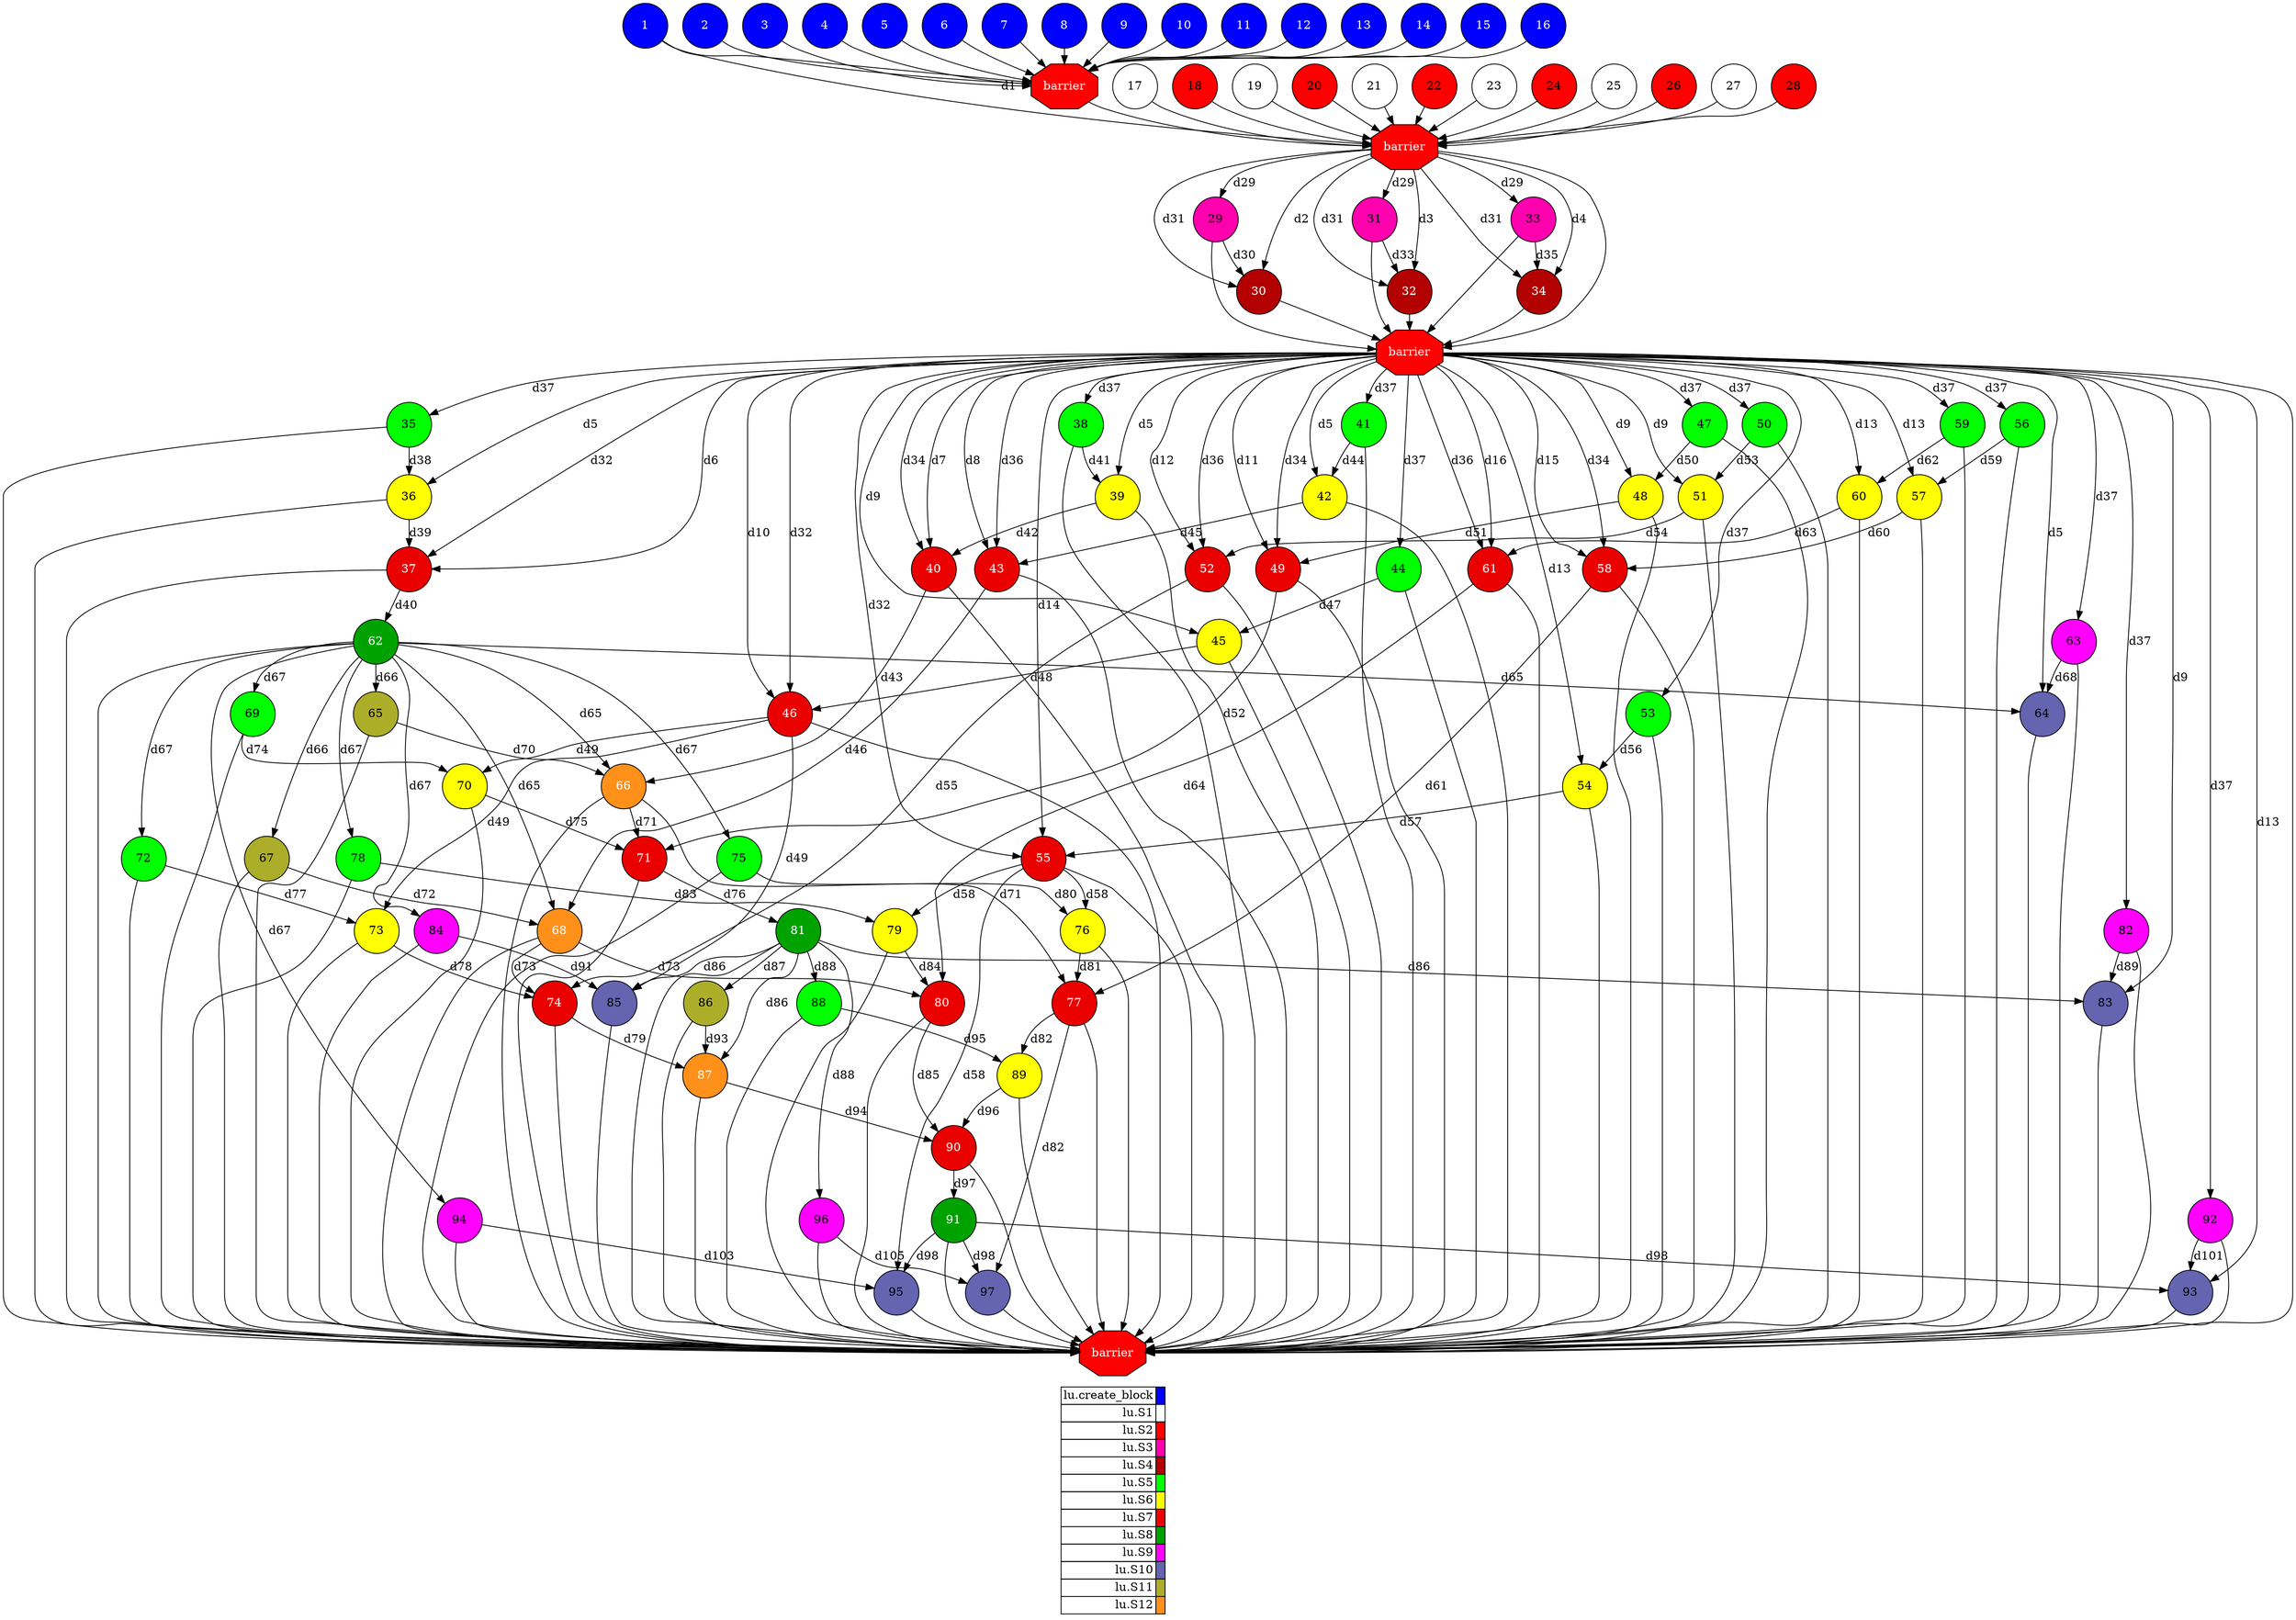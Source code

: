 digraph {
  rankdir=TB;
  labeljust="l";
  subgraph dependence_graph {
    ranksep=0.20;
    node[height=0.75];

1[shape=circle, style=filled fillcolor="#0000ff" fontcolor="#ffffff"];
2[shape=circle, style=filled fillcolor="#0000ff" fontcolor="#ffffff"];
3[shape=circle, style=filled fillcolor="#0000ff" fontcolor="#ffffff"];
4[shape=circle, style=filled fillcolor="#0000ff" fontcolor="#ffffff"];
5[shape=circle, style=filled fillcolor="#0000ff" fontcolor="#ffffff"];
6[shape=circle, style=filled fillcolor="#0000ff" fontcolor="#ffffff"];
7[shape=circle, style=filled fillcolor="#0000ff" fontcolor="#ffffff"];
8[shape=circle, style=filled fillcolor="#0000ff" fontcolor="#ffffff"];
9[shape=circle, style=filled fillcolor="#0000ff" fontcolor="#ffffff"];
10[shape=circle, style=filled fillcolor="#0000ff" fontcolor="#ffffff"];
11[shape=circle, style=filled fillcolor="#0000ff" fontcolor="#ffffff"];
12[shape=circle, style=filled fillcolor="#0000ff" fontcolor="#ffffff"];
13[shape=circle, style=filled fillcolor="#0000ff" fontcolor="#ffffff"];
14[shape=circle, style=filled fillcolor="#0000ff" fontcolor="#ffffff"];
15[shape=circle, style=filled fillcolor="#0000ff" fontcolor="#ffffff"];
16[shape=circle, style=filled fillcolor="#0000ff" fontcolor="#ffffff"];
Synchro1[label="barrier", shape=octagon, style=filled fillcolor="#ff0000" fontcolor="#FFFFFF"];
1 -> Synchro1;
12 -> Synchro1;
4 -> Synchro1;
15 -> Synchro1;
6 -> Synchro1;
3 -> Synchro1;
5 -> Synchro1;
2 -> Synchro1;
8 -> Synchro1;
9 -> Synchro1;
7 -> Synchro1;
16 -> Synchro1;
10 -> Synchro1;
11 -> Synchro1;
14 -> Synchro1;
13 -> Synchro1;
17[shape=circle, style=filled fillcolor="#ffffff" fontcolor="#000000"];
18[shape=circle, style=filled fillcolor="#ff0000" fontcolor="#000000"];
19[shape=circle, style=filled fillcolor="#ffffff" fontcolor="#000000"];
20[shape=circle, style=filled fillcolor="#ff0000" fontcolor="#000000"];
21[shape=circle, style=filled fillcolor="#ffffff" fontcolor="#000000"];
22[shape=circle, style=filled fillcolor="#ff0000" fontcolor="#000000"];
23[shape=circle, style=filled fillcolor="#ffffff" fontcolor="#000000"];
24[shape=circle, style=filled fillcolor="#ff0000" fontcolor="#000000"];
25[shape=circle, style=filled fillcolor="#ffffff" fontcolor="#000000"];
26[shape=circle, style=filled fillcolor="#ff0000" fontcolor="#000000"];
27[shape=circle, style=filled fillcolor="#ffffff" fontcolor="#000000"];
28[shape=circle, style=filled fillcolor="#ff0000" fontcolor="#000000"];
Synchro2[label="barrier", shape=octagon, style=filled fillcolor="#ff0000" fontcolor="#FFFFFF"];
Synchro1 -> Synchro2;
25 -> Synchro2;
17 -> Synchro2;
20 -> Synchro2;
23 -> Synchro2;
28 -> Synchro2;
18 -> Synchro2;
19 -> Synchro2;
26 -> Synchro2;
22 -> Synchro2;
27 -> Synchro2;
24 -> Synchro2;
21 -> Synchro2;
1 -> Synchro2[ label="d1" ];
29[shape=circle, style=filled fillcolor="#ff00ae" fontcolor="#000000"];
Synchro2 -> 29[ label="d29" ];
30[shape=circle, style=filled fillcolor="#b30000" fontcolor="#ffffff"];
29 -> 30[ label="d30" ];
Synchro2 -> 30[ label="d31" ];
Synchro2 -> 30[ label="d2" ];
31[shape=circle, style=filled fillcolor="#ff00ae" fontcolor="#000000"];
Synchro2 -> 31[ label="d29" ];
32[shape=circle, style=filled fillcolor="#b30000" fontcolor="#ffffff"];
31 -> 32[ label="d33" ];
Synchro2 -> 32[ label="d31" ];
Synchro2 -> 32[ label="d3" ];
33[shape=circle, style=filled fillcolor="#ff00ae" fontcolor="#000000"];
Synchro2 -> 33[ label="d29" ];
34[shape=circle, style=filled fillcolor="#b30000" fontcolor="#ffffff"];
33 -> 34[ label="d35" ];
Synchro2 -> 34[ label="d31" ];
Synchro2 -> 34[ label="d4" ];
Synchro3[label="barrier", shape=octagon, style=filled fillcolor="#ff0000" fontcolor="#FFFFFF"];
Synchro2 -> Synchro3;
31 -> Synchro3;
32 -> Synchro3;
34 -> Synchro3;
29 -> Synchro3;
33 -> Synchro3;
30 -> Synchro3;
35[shape=circle, style=filled fillcolor="#00ff00" fontcolor="#000000"];
Synchro3 -> 35[ label="d37" ];
36[shape=circle, style=filled fillcolor="#ffff00" fontcolor="#000000"];
Synchro3 -> 36[ label="d5" ];
35 -> 36[ label="d38" ];
37[shape=circle, style=filled fillcolor="#eb0000" fontcolor="#ffffff"];
Synchro3 -> 37[ label="d6" ];
36 -> 37[ label="d39" ];
Synchro3 -> 37[ label="d32" ];
38[shape=circle, style=filled fillcolor="#00ff00" fontcolor="#000000"];
Synchro3 -> 38[ label="d37" ];
39[shape=circle, style=filled fillcolor="#ffff00" fontcolor="#000000"];
Synchro3 -> 39[ label="d5" ];
38 -> 39[ label="d41" ];
40[shape=circle, style=filled fillcolor="#eb0000" fontcolor="#ffffff"];
Synchro3 -> 40[ label="d7" ];
39 -> 40[ label="d42" ];
Synchro3 -> 40[ label="d34" ];
41[shape=circle, style=filled fillcolor="#00ff00" fontcolor="#000000"];
Synchro3 -> 41[ label="d37" ];
42[shape=circle, style=filled fillcolor="#ffff00" fontcolor="#000000"];
Synchro3 -> 42[ label="d5" ];
41 -> 42[ label="d44" ];
43[shape=circle, style=filled fillcolor="#eb0000" fontcolor="#ffffff"];
Synchro3 -> 43[ label="d8" ];
42 -> 43[ label="d45" ];
Synchro3 -> 43[ label="d36" ];
44[shape=circle, style=filled fillcolor="#00ff00" fontcolor="#000000"];
Synchro3 -> 44[ label="d37" ];
45[shape=circle, style=filled fillcolor="#ffff00" fontcolor="#000000"];
Synchro3 -> 45[ label="d9" ];
44 -> 45[ label="d47" ];
46[shape=circle, style=filled fillcolor="#eb0000" fontcolor="#ffffff"];
Synchro3 -> 46[ label="d10" ];
45 -> 46[ label="d48" ];
Synchro3 -> 46[ label="d32" ];
47[shape=circle, style=filled fillcolor="#00ff00" fontcolor="#000000"];
Synchro3 -> 47[ label="d37" ];
48[shape=circle, style=filled fillcolor="#ffff00" fontcolor="#000000"];
Synchro3 -> 48[ label="d9" ];
47 -> 48[ label="d50" ];
49[shape=circle, style=filled fillcolor="#eb0000" fontcolor="#ffffff"];
Synchro3 -> 49[ label="d11" ];
48 -> 49[ label="d51" ];
Synchro3 -> 49[ label="d34" ];
50[shape=circle, style=filled fillcolor="#00ff00" fontcolor="#000000"];
Synchro3 -> 50[ label="d37" ];
51[shape=circle, style=filled fillcolor="#ffff00" fontcolor="#000000"];
Synchro3 -> 51[ label="d9" ];
50 -> 51[ label="d53" ];
52[shape=circle, style=filled fillcolor="#eb0000" fontcolor="#ffffff"];
Synchro3 -> 52[ label="d12" ];
51 -> 52[ label="d54" ];
Synchro3 -> 52[ label="d36" ];
53[shape=circle, style=filled fillcolor="#00ff00" fontcolor="#000000"];
Synchro3 -> 53[ label="d37" ];
54[shape=circle, style=filled fillcolor="#ffff00" fontcolor="#000000"];
Synchro3 -> 54[ label="d13" ];
53 -> 54[ label="d56" ];
55[shape=circle, style=filled fillcolor="#eb0000" fontcolor="#ffffff"];
Synchro3 -> 55[ label="d14" ];
54 -> 55[ label="d57" ];
Synchro3 -> 55[ label="d32" ];
56[shape=circle, style=filled fillcolor="#00ff00" fontcolor="#000000"];
Synchro3 -> 56[ label="d37" ];
57[shape=circle, style=filled fillcolor="#ffff00" fontcolor="#000000"];
Synchro3 -> 57[ label="d13" ];
56 -> 57[ label="d59" ];
58[shape=circle, style=filled fillcolor="#eb0000" fontcolor="#ffffff"];
Synchro3 -> 58[ label="d15" ];
57 -> 58[ label="d60" ];
Synchro3 -> 58[ label="d34" ];
59[shape=circle, style=filled fillcolor="#00ff00" fontcolor="#000000"];
Synchro3 -> 59[ label="d37" ];
60[shape=circle, style=filled fillcolor="#ffff00" fontcolor="#000000"];
Synchro3 -> 60[ label="d13" ];
59 -> 60[ label="d62" ];
61[shape=circle, style=filled fillcolor="#eb0000" fontcolor="#ffffff"];
Synchro3 -> 61[ label="d16" ];
60 -> 61[ label="d63" ];
Synchro3 -> 61[ label="d36" ];
62[shape=circle, style=filled fillcolor="#00a200" fontcolor="#ffffff"];
37 -> 62[ label="d40" ];
63[shape=circle, style=filled fillcolor="#ff00ff" fontcolor="#000000"];
Synchro3 -> 63[ label="d37" ];
64[shape=circle, style=filled fillcolor="#6464b1" fontcolor="#000000"];
62 -> 64[ label="d65" ];
Synchro3 -> 64[ label="d5" ];
63 -> 64[ label="d68" ];
65[shape=circle, style=filled fillcolor="#acae29" fontcolor="#000000"];
62 -> 65[ label="d66" ];
66[shape=circle, style=filled fillcolor="#ff901a" fontcolor="#ffffff"];
65 -> 66[ label="d70" ];
62 -> 66[ label="d65" ];
40 -> 66[ label="d43" ];
67[shape=circle, style=filled fillcolor="#acae29" fontcolor="#000000"];
62 -> 67[ label="d66" ];
68[shape=circle, style=filled fillcolor="#ff901a" fontcolor="#ffffff"];
67 -> 68[ label="d72" ];
62 -> 68[ label="d65" ];
43 -> 68[ label="d46" ];
69[shape=circle, style=filled fillcolor="#00ff00" fontcolor="#000000"];
62 -> 69[ label="d67" ];
70[shape=circle, style=filled fillcolor="#ffff00" fontcolor="#000000"];
46 -> 70[ label="d49" ];
69 -> 70[ label="d74" ];
71[shape=circle, style=filled fillcolor="#eb0000" fontcolor="#ffffff"];
49 -> 71[ label="d52" ];
70 -> 71[ label="d75" ];
66 -> 71[ label="d71" ];
72[shape=circle, style=filled fillcolor="#00ff00" fontcolor="#000000"];
62 -> 72[ label="d67" ];
73[shape=circle, style=filled fillcolor="#ffff00" fontcolor="#000000"];
46 -> 73[ label="d49" ];
72 -> 73[ label="d77" ];
74[shape=circle, style=filled fillcolor="#eb0000" fontcolor="#ffffff"];
52 -> 74[ label="d55" ];
73 -> 74[ label="d78" ];
68 -> 74[ label="d73" ];
75[shape=circle, style=filled fillcolor="#00ff00" fontcolor="#000000"];
62 -> 75[ label="d67" ];
76[shape=circle, style=filled fillcolor="#ffff00" fontcolor="#000000"];
55 -> 76[ label="d58" ];
75 -> 76[ label="d80" ];
77[shape=circle, style=filled fillcolor="#eb0000" fontcolor="#ffffff"];
58 -> 77[ label="d61" ];
76 -> 77[ label="d81" ];
66 -> 77[ label="d71" ];
78[shape=circle, style=filled fillcolor="#00ff00" fontcolor="#000000"];
62 -> 78[ label="d67" ];
79[shape=circle, style=filled fillcolor="#ffff00" fontcolor="#000000"];
55 -> 79[ label="d58" ];
78 -> 79[ label="d83" ];
80[shape=circle, style=filled fillcolor="#eb0000" fontcolor="#ffffff"];
61 -> 80[ label="d64" ];
79 -> 80[ label="d84" ];
68 -> 80[ label="d73" ];
81[shape=circle, style=filled fillcolor="#00a200" fontcolor="#ffffff"];
71 -> 81[ label="d76" ];
82[shape=circle, style=filled fillcolor="#ff00ff" fontcolor="#000000"];
Synchro3 -> 82[ label="d37" ];
83[shape=circle, style=filled fillcolor="#6464b1" fontcolor="#000000"];
81 -> 83[ label="d86" ];
Synchro3 -> 83[ label="d9" ];
82 -> 83[ label="d89" ];
84[shape=circle, style=filled fillcolor="#ff00ff" fontcolor="#000000"];
62 -> 84[ label="d67" ];
85[shape=circle, style=filled fillcolor="#6464b1" fontcolor="#000000"];
81 -> 85[ label="d86" ];
46 -> 85[ label="d49" ];
84 -> 85[ label="d91" ];
86[shape=circle, style=filled fillcolor="#acae29" fontcolor="#000000"];
81 -> 86[ label="d87" ];
87[shape=circle, style=filled fillcolor="#ff901a" fontcolor="#ffffff"];
86 -> 87[ label="d93" ];
81 -> 87[ label="d86" ];
74 -> 87[ label="d79" ];
88[shape=circle, style=filled fillcolor="#00ff00" fontcolor="#000000"];
81 -> 88[ label="d88" ];
89[shape=circle, style=filled fillcolor="#ffff00" fontcolor="#000000"];
77 -> 89[ label="d82" ];
88 -> 89[ label="d95" ];
90[shape=circle, style=filled fillcolor="#eb0000" fontcolor="#ffffff"];
80 -> 90[ label="d85" ];
89 -> 90[ label="d96" ];
87 -> 90[ label="d94" ];
91[shape=circle, style=filled fillcolor="#00a200" fontcolor="#ffffff"];
90 -> 91[ label="d97" ];
92[shape=circle, style=filled fillcolor="#ff00ff" fontcolor="#000000"];
Synchro3 -> 92[ label="d37" ];
93[shape=circle, style=filled fillcolor="#6464b1" fontcolor="#000000"];
91 -> 93[ label="d98" ];
Synchro3 -> 93[ label="d13" ];
92 -> 93[ label="d101" ];
94[shape=circle, style=filled fillcolor="#ff00ff" fontcolor="#000000"];
62 -> 94[ label="d67" ];
95[shape=circle, style=filled fillcolor="#6464b1" fontcolor="#000000"];
91 -> 95[ label="d98" ];
55 -> 95[ label="d58" ];
94 -> 95[ label="d103" ];
96[shape=circle, style=filled fillcolor="#ff00ff" fontcolor="#000000"];
81 -> 96[ label="d88" ];
97[shape=circle, style=filled fillcolor="#6464b1" fontcolor="#000000"];
91 -> 97[ label="d98" ];
77 -> 97[ label="d82" ];
96 -> 97[ label="d105" ];
Synchro4[label="barrier", shape=octagon, style=filled fillcolor="#ff0000" fontcolor="#FFFFFF"];
Synchro3 -> Synchro4;
48 -> Synchro4;
96 -> Synchro4;
90 -> Synchro4;
36 -> Synchro4;
58 -> Synchro4;
77 -> Synchro4;
87 -> Synchro4;
84 -> Synchro4;
35 -> Synchro4;
97 -> Synchro4;
62 -> Synchro4;
81 -> Synchro4;
54 -> Synchro4;
89 -> Synchro4;
56 -> Synchro4;
60 -> Synchro4;
44 -> Synchro4;
39 -> Synchro4;
46 -> Synchro4;
94 -> Synchro4;
45 -> Synchro4;
42 -> Synchro4;
61 -> Synchro4;
88 -> Synchro4;
47 -> Synchro4;
85 -> Synchro4;
92 -> Synchro4;
71 -> Synchro4;
95 -> Synchro4;
57 -> Synchro4;
72 -> Synchro4;
83 -> Synchro4;
91 -> Synchro4;
38 -> Synchro4;
79 -> Synchro4;
51 -> Synchro4;
73 -> Synchro4;
43 -> Synchro4;
50 -> Synchro4;
78 -> Synchro4;
53 -> Synchro4;
76 -> Synchro4;
49 -> Synchro4;
82 -> Synchro4;
75 -> Synchro4;
52 -> Synchro4;
55 -> Synchro4;
66 -> Synchro4;
80 -> Synchro4;
37 -> Synchro4;
41 -> Synchro4;
86 -> Synchro4;
69 -> Synchro4;
59 -> Synchro4;
65 -> Synchro4;
70 -> Synchro4;
93 -> Synchro4;
64 -> Synchro4;
40 -> Synchro4;
63 -> Synchro4;
74 -> Synchro4;
67 -> Synchro4;
68 -> Synchro4;  }
  subgraph legend {
    rank=sink;
    node [shape=plaintext, height=0.75];
    ranksep=0.20;
    label = "Legend";
    key [label=<
      <table border="0" cellpadding="2" cellspacing="0" cellborder="1">
<tr>
<td align="right">lu.create_block</td>
<td bgcolor="#0000ff">&nbsp;</td>
</tr>
<tr>
<td align="right">lu.S1</td>
<td bgcolor="#ffffff">&nbsp;</td>
</tr>
<tr>
<td align="right">lu.S2</td>
<td bgcolor="#ff0000">&nbsp;</td>
</tr>
<tr>
<td align="right">lu.S3</td>
<td bgcolor="#ff00ae">&nbsp;</td>
</tr>
<tr>
<td align="right">lu.S4</td>
<td bgcolor="#b30000">&nbsp;</td>
</tr>
<tr>
<td align="right">lu.S5</td>
<td bgcolor="#00ff00">&nbsp;</td>
</tr>
<tr>
<td align="right">lu.S6</td>
<td bgcolor="#ffff00">&nbsp;</td>
</tr>
<tr>
<td align="right">lu.S7</td>
<td bgcolor="#eb0000">&nbsp;</td>
</tr>
<tr>
<td align="right">lu.S8</td>
<td bgcolor="#00a200">&nbsp;</td>
</tr>
<tr>
<td align="right">lu.S9</td>
<td bgcolor="#ff00ff">&nbsp;</td>
</tr>
<tr>
<td align="right">lu.S10</td>
<td bgcolor="#6464b1">&nbsp;</td>
</tr>
<tr>
<td align="right">lu.S11</td>
<td bgcolor="#acae29">&nbsp;</td>
</tr>
<tr>
<td align="right">lu.S12</td>
<td bgcolor="#ff901a">&nbsp;</td>
</tr>
      </table>
    >]
  }
}
